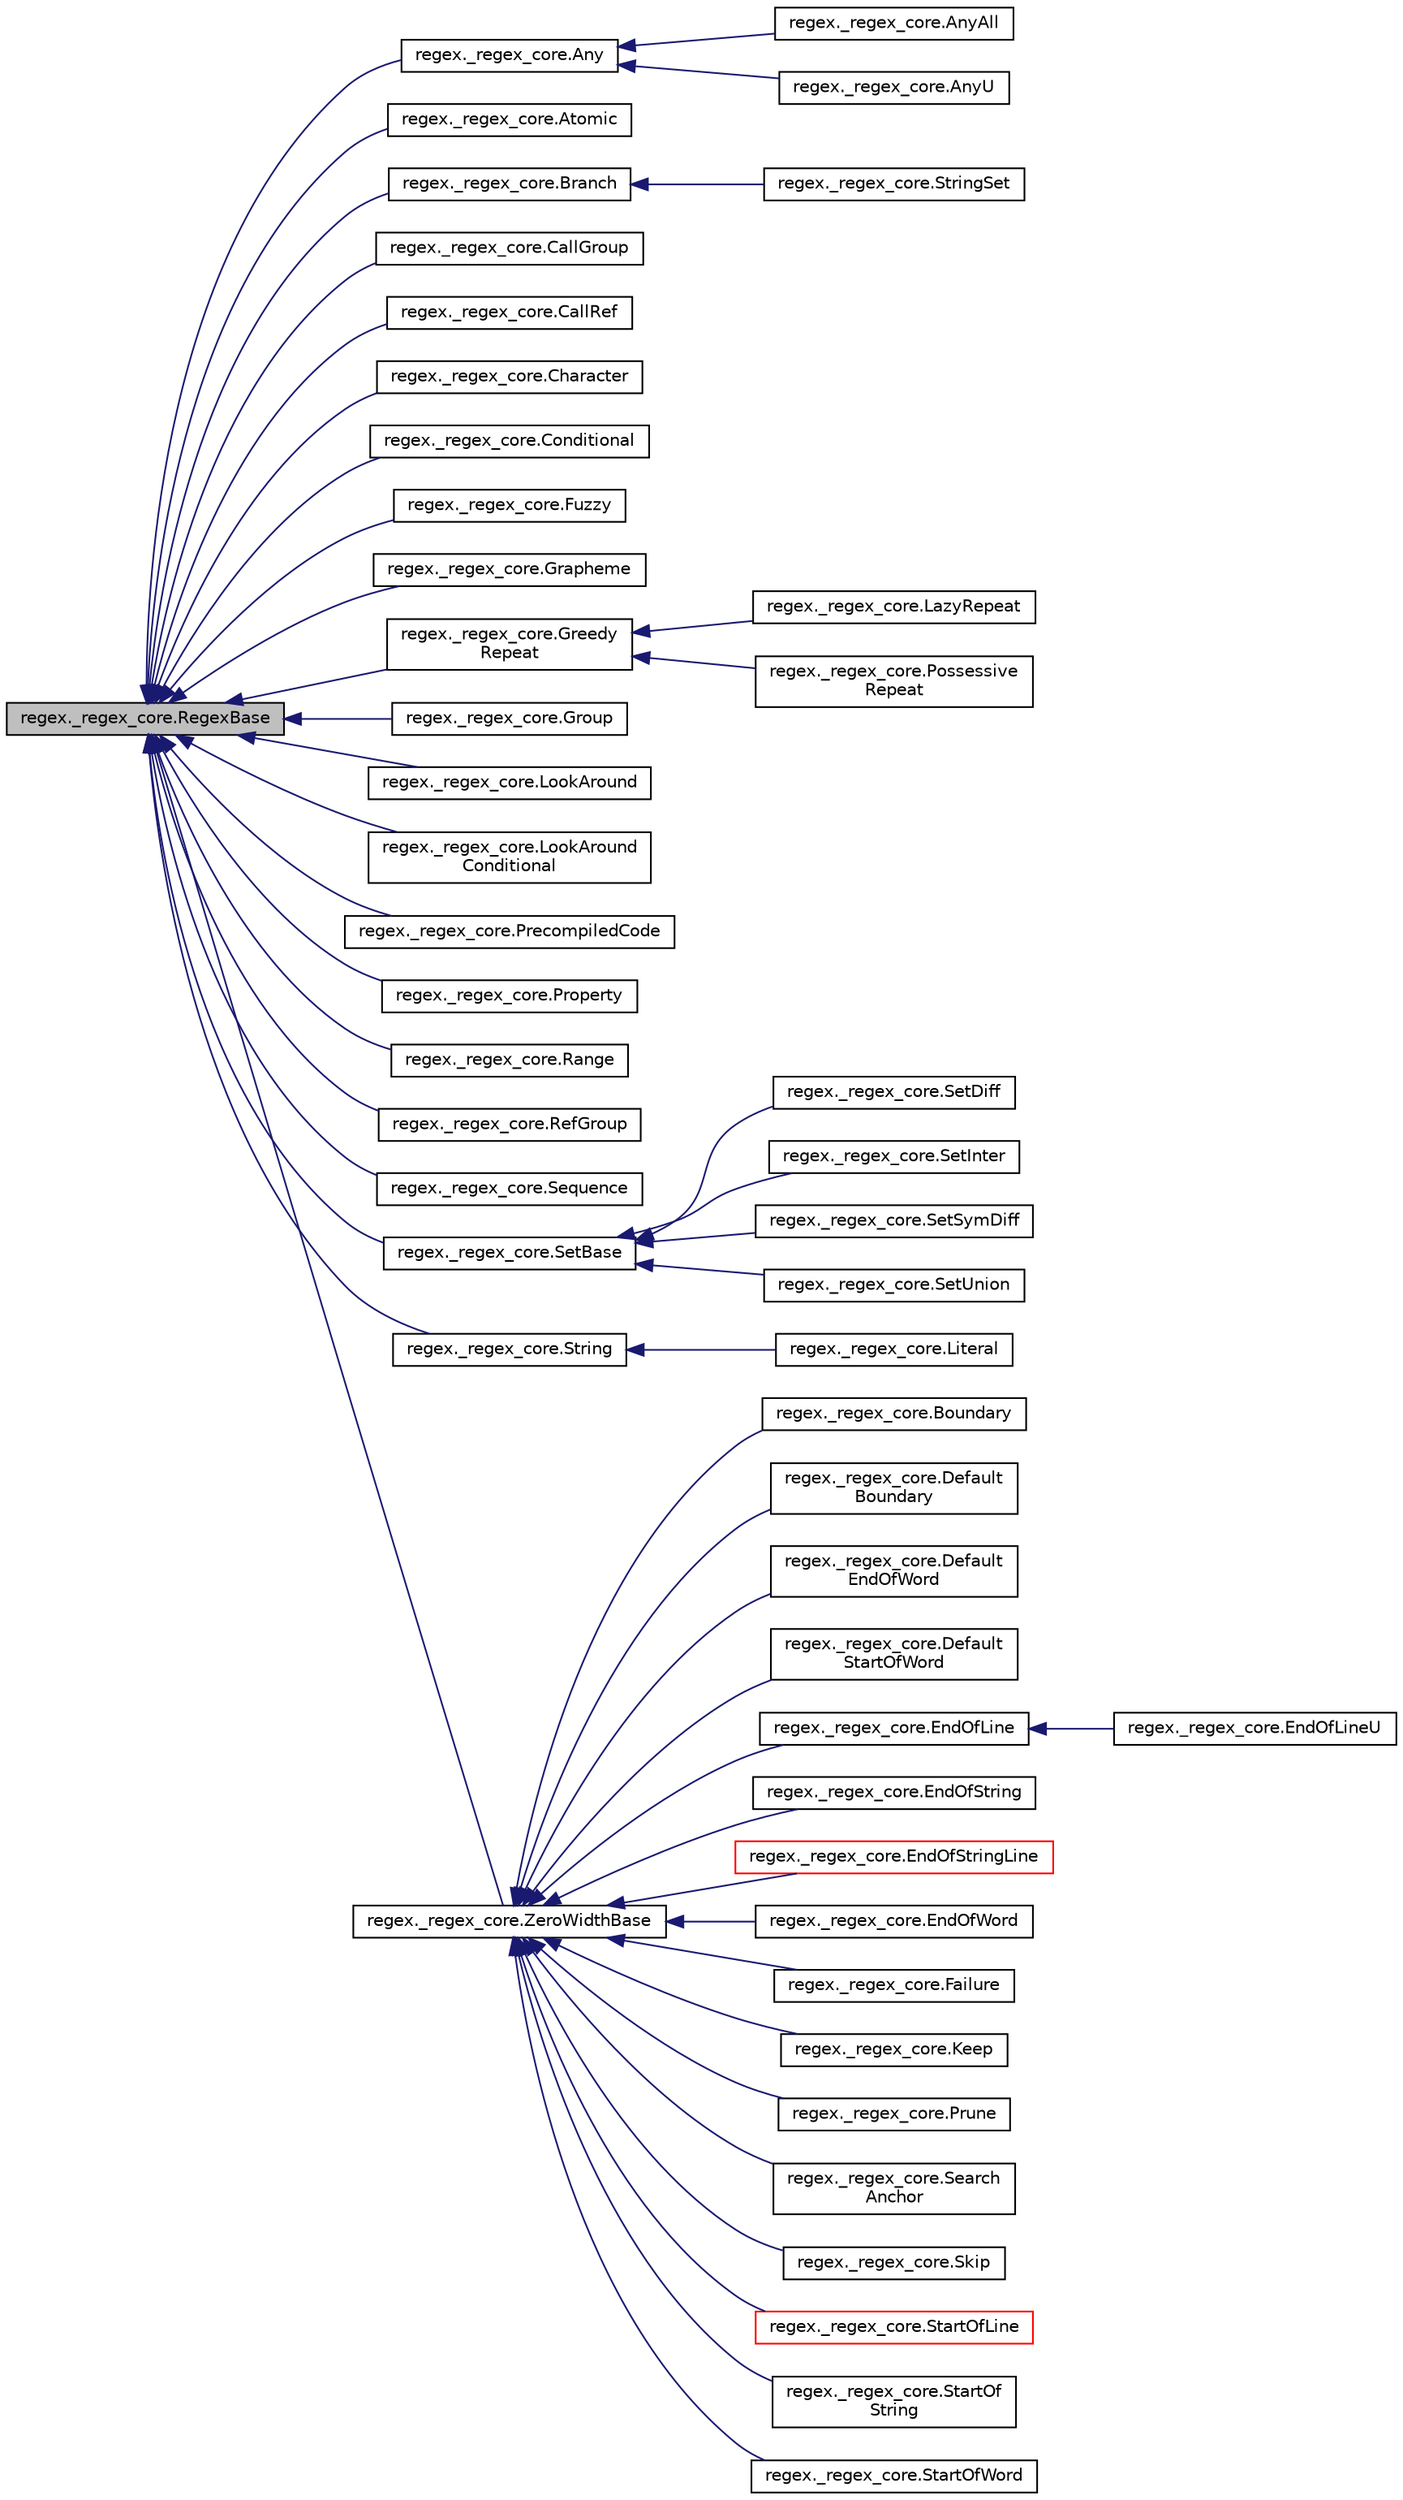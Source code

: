 digraph "regex._regex_core.RegexBase"
{
 // LATEX_PDF_SIZE
  edge [fontname="Helvetica",fontsize="10",labelfontname="Helvetica",labelfontsize="10"];
  node [fontname="Helvetica",fontsize="10",shape=record];
  rankdir="LR";
  Node1 [label="regex._regex_core.RegexBase",height=0.2,width=0.4,color="black", fillcolor="grey75", style="filled", fontcolor="black",tooltip=" "];
  Node1 -> Node2 [dir="back",color="midnightblue",fontsize="10",style="solid",fontname="Helvetica"];
  Node2 [label="regex._regex_core.Any",height=0.2,width=0.4,color="black", fillcolor="white", style="filled",URL="$classregex_1_1__regex__core_1_1Any.html",tooltip=" "];
  Node2 -> Node3 [dir="back",color="midnightblue",fontsize="10",style="solid",fontname="Helvetica"];
  Node3 [label="regex._regex_core.AnyAll",height=0.2,width=0.4,color="black", fillcolor="white", style="filled",URL="$classregex_1_1__regex__core_1_1AnyAll.html",tooltip=" "];
  Node2 -> Node4 [dir="back",color="midnightblue",fontsize="10",style="solid",fontname="Helvetica"];
  Node4 [label="regex._regex_core.AnyU",height=0.2,width=0.4,color="black", fillcolor="white", style="filled",URL="$classregex_1_1__regex__core_1_1AnyU.html",tooltip=" "];
  Node1 -> Node5 [dir="back",color="midnightblue",fontsize="10",style="solid",fontname="Helvetica"];
  Node5 [label="regex._regex_core.Atomic",height=0.2,width=0.4,color="black", fillcolor="white", style="filled",URL="$classregex_1_1__regex__core_1_1Atomic.html",tooltip=" "];
  Node1 -> Node6 [dir="back",color="midnightblue",fontsize="10",style="solid",fontname="Helvetica"];
  Node6 [label="regex._regex_core.Branch",height=0.2,width=0.4,color="black", fillcolor="white", style="filled",URL="$classregex_1_1__regex__core_1_1Branch.html",tooltip=" "];
  Node6 -> Node7 [dir="back",color="midnightblue",fontsize="10",style="solid",fontname="Helvetica"];
  Node7 [label="regex._regex_core.StringSet",height=0.2,width=0.4,color="black", fillcolor="white", style="filled",URL="$classregex_1_1__regex__core_1_1StringSet.html",tooltip=" "];
  Node1 -> Node8 [dir="back",color="midnightblue",fontsize="10",style="solid",fontname="Helvetica"];
  Node8 [label="regex._regex_core.CallGroup",height=0.2,width=0.4,color="black", fillcolor="white", style="filled",URL="$classregex_1_1__regex__core_1_1CallGroup.html",tooltip=" "];
  Node1 -> Node9 [dir="back",color="midnightblue",fontsize="10",style="solid",fontname="Helvetica"];
  Node9 [label="regex._regex_core.CallRef",height=0.2,width=0.4,color="black", fillcolor="white", style="filled",URL="$classregex_1_1__regex__core_1_1CallRef.html",tooltip=" "];
  Node1 -> Node10 [dir="back",color="midnightblue",fontsize="10",style="solid",fontname="Helvetica"];
  Node10 [label="regex._regex_core.Character",height=0.2,width=0.4,color="black", fillcolor="white", style="filled",URL="$classregex_1_1__regex__core_1_1Character.html",tooltip=" "];
  Node1 -> Node11 [dir="back",color="midnightblue",fontsize="10",style="solid",fontname="Helvetica"];
  Node11 [label="regex._regex_core.Conditional",height=0.2,width=0.4,color="black", fillcolor="white", style="filled",URL="$classregex_1_1__regex__core_1_1Conditional.html",tooltip=" "];
  Node1 -> Node12 [dir="back",color="midnightblue",fontsize="10",style="solid",fontname="Helvetica"];
  Node12 [label="regex._regex_core.Fuzzy",height=0.2,width=0.4,color="black", fillcolor="white", style="filled",URL="$classregex_1_1__regex__core_1_1Fuzzy.html",tooltip=" "];
  Node1 -> Node13 [dir="back",color="midnightblue",fontsize="10",style="solid",fontname="Helvetica"];
  Node13 [label="regex._regex_core.Grapheme",height=0.2,width=0.4,color="black", fillcolor="white", style="filled",URL="$classregex_1_1__regex__core_1_1Grapheme.html",tooltip=" "];
  Node1 -> Node14 [dir="back",color="midnightblue",fontsize="10",style="solid",fontname="Helvetica"];
  Node14 [label="regex._regex_core.Greedy\lRepeat",height=0.2,width=0.4,color="black", fillcolor="white", style="filled",URL="$classregex_1_1__regex__core_1_1GreedyRepeat.html",tooltip=" "];
  Node14 -> Node15 [dir="back",color="midnightblue",fontsize="10",style="solid",fontname="Helvetica"];
  Node15 [label="regex._regex_core.LazyRepeat",height=0.2,width=0.4,color="black", fillcolor="white", style="filled",URL="$classregex_1_1__regex__core_1_1LazyRepeat.html",tooltip=" "];
  Node14 -> Node16 [dir="back",color="midnightblue",fontsize="10",style="solid",fontname="Helvetica"];
  Node16 [label="regex._regex_core.Possessive\lRepeat",height=0.2,width=0.4,color="black", fillcolor="white", style="filled",URL="$classregex_1_1__regex__core_1_1PossessiveRepeat.html",tooltip=" "];
  Node1 -> Node17 [dir="back",color="midnightblue",fontsize="10",style="solid",fontname="Helvetica"];
  Node17 [label="regex._regex_core.Group",height=0.2,width=0.4,color="black", fillcolor="white", style="filled",URL="$classregex_1_1__regex__core_1_1Group.html",tooltip=" "];
  Node1 -> Node18 [dir="back",color="midnightblue",fontsize="10",style="solid",fontname="Helvetica"];
  Node18 [label="regex._regex_core.LookAround",height=0.2,width=0.4,color="black", fillcolor="white", style="filled",URL="$classregex_1_1__regex__core_1_1LookAround.html",tooltip=" "];
  Node1 -> Node19 [dir="back",color="midnightblue",fontsize="10",style="solid",fontname="Helvetica"];
  Node19 [label="regex._regex_core.LookAround\lConditional",height=0.2,width=0.4,color="black", fillcolor="white", style="filled",URL="$classregex_1_1__regex__core_1_1LookAroundConditional.html",tooltip=" "];
  Node1 -> Node20 [dir="back",color="midnightblue",fontsize="10",style="solid",fontname="Helvetica"];
  Node20 [label="regex._regex_core.PrecompiledCode",height=0.2,width=0.4,color="black", fillcolor="white", style="filled",URL="$classregex_1_1__regex__core_1_1PrecompiledCode.html",tooltip=" "];
  Node1 -> Node21 [dir="back",color="midnightblue",fontsize="10",style="solid",fontname="Helvetica"];
  Node21 [label="regex._regex_core.Property",height=0.2,width=0.4,color="black", fillcolor="white", style="filled",URL="$classregex_1_1__regex__core_1_1Property.html",tooltip=" "];
  Node1 -> Node22 [dir="back",color="midnightblue",fontsize="10",style="solid",fontname="Helvetica"];
  Node22 [label="regex._regex_core.Range",height=0.2,width=0.4,color="black", fillcolor="white", style="filled",URL="$classregex_1_1__regex__core_1_1Range.html",tooltip=" "];
  Node1 -> Node23 [dir="back",color="midnightblue",fontsize="10",style="solid",fontname="Helvetica"];
  Node23 [label="regex._regex_core.RefGroup",height=0.2,width=0.4,color="black", fillcolor="white", style="filled",URL="$classregex_1_1__regex__core_1_1RefGroup.html",tooltip=" "];
  Node1 -> Node24 [dir="back",color="midnightblue",fontsize="10",style="solid",fontname="Helvetica"];
  Node24 [label="regex._regex_core.Sequence",height=0.2,width=0.4,color="black", fillcolor="white", style="filled",URL="$classregex_1_1__regex__core_1_1Sequence.html",tooltip=" "];
  Node1 -> Node25 [dir="back",color="midnightblue",fontsize="10",style="solid",fontname="Helvetica"];
  Node25 [label="regex._regex_core.SetBase",height=0.2,width=0.4,color="black", fillcolor="white", style="filled",URL="$classregex_1_1__regex__core_1_1SetBase.html",tooltip=" "];
  Node25 -> Node26 [dir="back",color="midnightblue",fontsize="10",style="solid",fontname="Helvetica"];
  Node26 [label="regex._regex_core.SetDiff",height=0.2,width=0.4,color="black", fillcolor="white", style="filled",URL="$classregex_1_1__regex__core_1_1SetDiff.html",tooltip=" "];
  Node25 -> Node27 [dir="back",color="midnightblue",fontsize="10",style="solid",fontname="Helvetica"];
  Node27 [label="regex._regex_core.SetInter",height=0.2,width=0.4,color="black", fillcolor="white", style="filled",URL="$classregex_1_1__regex__core_1_1SetInter.html",tooltip=" "];
  Node25 -> Node28 [dir="back",color="midnightblue",fontsize="10",style="solid",fontname="Helvetica"];
  Node28 [label="regex._regex_core.SetSymDiff",height=0.2,width=0.4,color="black", fillcolor="white", style="filled",URL="$classregex_1_1__regex__core_1_1SetSymDiff.html",tooltip=" "];
  Node25 -> Node29 [dir="back",color="midnightblue",fontsize="10",style="solid",fontname="Helvetica"];
  Node29 [label="regex._regex_core.SetUnion",height=0.2,width=0.4,color="black", fillcolor="white", style="filled",URL="$classregex_1_1__regex__core_1_1SetUnion.html",tooltip=" "];
  Node1 -> Node30 [dir="back",color="midnightblue",fontsize="10",style="solid",fontname="Helvetica"];
  Node30 [label="regex._regex_core.String",height=0.2,width=0.4,color="black", fillcolor="white", style="filled",URL="$classregex_1_1__regex__core_1_1String.html",tooltip=" "];
  Node30 -> Node31 [dir="back",color="midnightblue",fontsize="10",style="solid",fontname="Helvetica"];
  Node31 [label="regex._regex_core.Literal",height=0.2,width=0.4,color="black", fillcolor="white", style="filled",URL="$classregex_1_1__regex__core_1_1Literal.html",tooltip=" "];
  Node1 -> Node32 [dir="back",color="midnightblue",fontsize="10",style="solid",fontname="Helvetica"];
  Node32 [label="regex._regex_core.ZeroWidthBase",height=0.2,width=0.4,color="black", fillcolor="white", style="filled",URL="$classregex_1_1__regex__core_1_1ZeroWidthBase.html",tooltip=" "];
  Node32 -> Node33 [dir="back",color="midnightblue",fontsize="10",style="solid",fontname="Helvetica"];
  Node33 [label="regex._regex_core.Boundary",height=0.2,width=0.4,color="black", fillcolor="white", style="filled",URL="$classregex_1_1__regex__core_1_1Boundary.html",tooltip=" "];
  Node32 -> Node34 [dir="back",color="midnightblue",fontsize="10",style="solid",fontname="Helvetica"];
  Node34 [label="regex._regex_core.Default\lBoundary",height=0.2,width=0.4,color="black", fillcolor="white", style="filled",URL="$classregex_1_1__regex__core_1_1DefaultBoundary.html",tooltip=" "];
  Node32 -> Node35 [dir="back",color="midnightblue",fontsize="10",style="solid",fontname="Helvetica"];
  Node35 [label="regex._regex_core.Default\lEndOfWord",height=0.2,width=0.4,color="black", fillcolor="white", style="filled",URL="$classregex_1_1__regex__core_1_1DefaultEndOfWord.html",tooltip=" "];
  Node32 -> Node36 [dir="back",color="midnightblue",fontsize="10",style="solid",fontname="Helvetica"];
  Node36 [label="regex._regex_core.Default\lStartOfWord",height=0.2,width=0.4,color="black", fillcolor="white", style="filled",URL="$classregex_1_1__regex__core_1_1DefaultStartOfWord.html",tooltip=" "];
  Node32 -> Node37 [dir="back",color="midnightblue",fontsize="10",style="solid",fontname="Helvetica"];
  Node37 [label="regex._regex_core.EndOfLine",height=0.2,width=0.4,color="black", fillcolor="white", style="filled",URL="$classregex_1_1__regex__core_1_1EndOfLine.html",tooltip=" "];
  Node37 -> Node38 [dir="back",color="midnightblue",fontsize="10",style="solid",fontname="Helvetica"];
  Node38 [label="regex._regex_core.EndOfLineU",height=0.2,width=0.4,color="black", fillcolor="white", style="filled",URL="$classregex_1_1__regex__core_1_1EndOfLineU.html",tooltip=" "];
  Node32 -> Node39 [dir="back",color="midnightblue",fontsize="10",style="solid",fontname="Helvetica"];
  Node39 [label="regex._regex_core.EndOfString",height=0.2,width=0.4,color="black", fillcolor="white", style="filled",URL="$classregex_1_1__regex__core_1_1EndOfString.html",tooltip=" "];
  Node32 -> Node40 [dir="back",color="midnightblue",fontsize="10",style="solid",fontname="Helvetica"];
  Node40 [label="regex._regex_core.EndOfStringLine",height=0.2,width=0.4,color="red", fillcolor="white", style="filled",URL="$classregex_1_1__regex__core_1_1EndOfStringLine.html",tooltip=" "];
  Node32 -> Node42 [dir="back",color="midnightblue",fontsize="10",style="solid",fontname="Helvetica"];
  Node42 [label="regex._regex_core.EndOfWord",height=0.2,width=0.4,color="black", fillcolor="white", style="filled",URL="$classregex_1_1__regex__core_1_1EndOfWord.html",tooltip=" "];
  Node32 -> Node43 [dir="back",color="midnightblue",fontsize="10",style="solid",fontname="Helvetica"];
  Node43 [label="regex._regex_core.Failure",height=0.2,width=0.4,color="black", fillcolor="white", style="filled",URL="$classregex_1_1__regex__core_1_1Failure.html",tooltip=" "];
  Node32 -> Node44 [dir="back",color="midnightblue",fontsize="10",style="solid",fontname="Helvetica"];
  Node44 [label="regex._regex_core.Keep",height=0.2,width=0.4,color="black", fillcolor="white", style="filled",URL="$classregex_1_1__regex__core_1_1Keep.html",tooltip=" "];
  Node32 -> Node45 [dir="back",color="midnightblue",fontsize="10",style="solid",fontname="Helvetica"];
  Node45 [label="regex._regex_core.Prune",height=0.2,width=0.4,color="black", fillcolor="white", style="filled",URL="$classregex_1_1__regex__core_1_1Prune.html",tooltip=" "];
  Node32 -> Node46 [dir="back",color="midnightblue",fontsize="10",style="solid",fontname="Helvetica"];
  Node46 [label="regex._regex_core.Search\lAnchor",height=0.2,width=0.4,color="black", fillcolor="white", style="filled",URL="$classregex_1_1__regex__core_1_1SearchAnchor.html",tooltip=" "];
  Node32 -> Node47 [dir="back",color="midnightblue",fontsize="10",style="solid",fontname="Helvetica"];
  Node47 [label="regex._regex_core.Skip",height=0.2,width=0.4,color="black", fillcolor="white", style="filled",URL="$classregex_1_1__regex__core_1_1Skip.html",tooltip=" "];
  Node32 -> Node48 [dir="back",color="midnightblue",fontsize="10",style="solid",fontname="Helvetica"];
  Node48 [label="regex._regex_core.StartOfLine",height=0.2,width=0.4,color="red", fillcolor="white", style="filled",URL="$classregex_1_1__regex__core_1_1StartOfLine.html",tooltip=" "];
  Node32 -> Node50 [dir="back",color="midnightblue",fontsize="10",style="solid",fontname="Helvetica"];
  Node50 [label="regex._regex_core.StartOf\lString",height=0.2,width=0.4,color="black", fillcolor="white", style="filled",URL="$classregex_1_1__regex__core_1_1StartOfString.html",tooltip=" "];
  Node32 -> Node51 [dir="back",color="midnightblue",fontsize="10",style="solid",fontname="Helvetica"];
  Node51 [label="regex._regex_core.StartOfWord",height=0.2,width=0.4,color="black", fillcolor="white", style="filled",URL="$classregex_1_1__regex__core_1_1StartOfWord.html",tooltip=" "];
}

